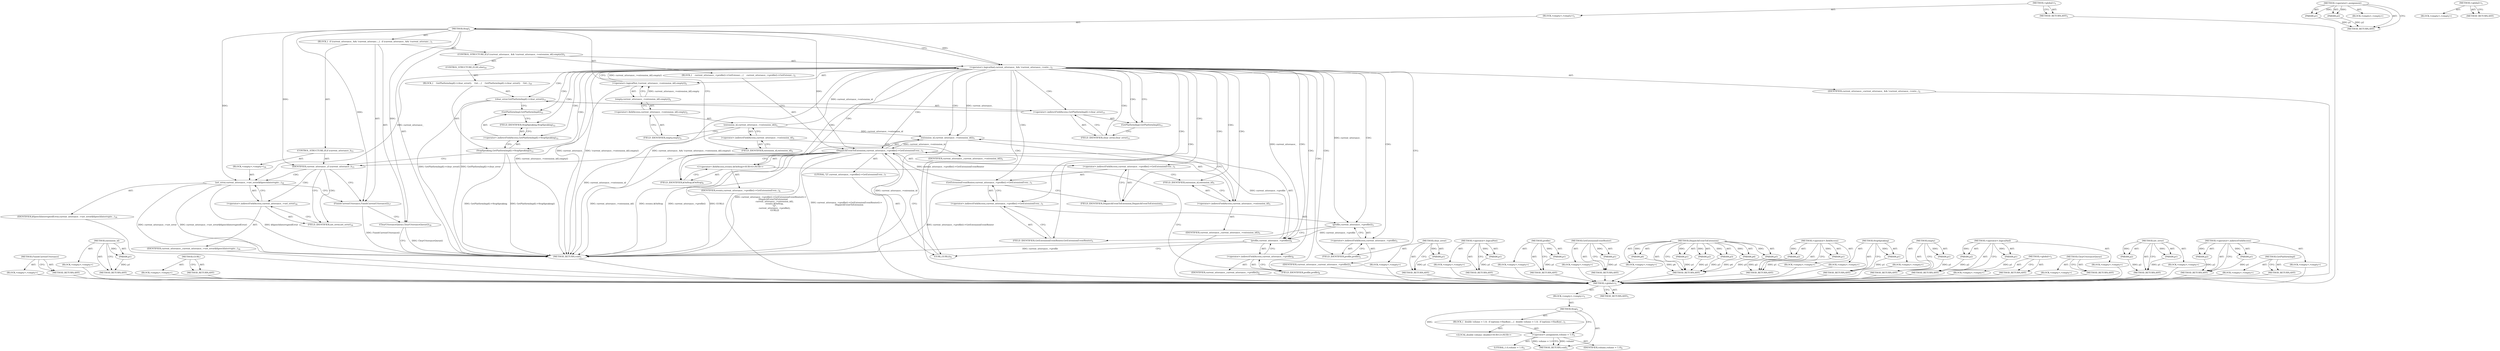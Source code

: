digraph "&lt;global&gt;" {
vulnerable_145 [label=<(METHOD,FinishCurrentUtterance)>];
vulnerable_146 [label=<(BLOCK,&lt;empty&gt;,&lt;empty&gt;)>];
vulnerable_147 [label=<(METHOD_RETURN,ANY)>];
vulnerable_100 [label=<(METHOD,extension_id)>];
vulnerable_101 [label=<(PARAM,p1)>];
vulnerable_102 [label=<(BLOCK,&lt;empty&gt;,&lt;empty&gt;)>];
vulnerable_103 [label=<(METHOD_RETURN,ANY)>];
vulnerable_126 [label=<(METHOD,GURL)>];
vulnerable_127 [label=<(BLOCK,&lt;empty&gt;,&lt;empty&gt;)>];
vulnerable_128 [label=<(METHOD_RETURN,ANY)>];
vulnerable_6 [label=<(METHOD,&lt;global&gt;)<SUB>1</SUB>>];
vulnerable_7 [label=<(BLOCK,&lt;empty&gt;,&lt;empty&gt;)<SUB>1</SUB>>];
vulnerable_8 [label=<(METHOD,Stop)<SUB>1</SUB>>];
vulnerable_9 [label=<(BLOCK,{
  if (current_utterance_ &amp;&amp; !current_utteranc...,{
  if (current_utterance_ &amp;&amp; !current_utteranc...)<SUB>1</SUB>>];
vulnerable_10 [label=<(CONTROL_STRUCTURE,IF,if (current_utterance_ &amp;&amp; !current_utterance_-&gt;extension_id().empty()))<SUB>2</SUB>>];
vulnerable_11 [label=<(&lt;operator&gt;.logicalAnd,current_utterance_ &amp;&amp; !current_utterance_-&gt;exte...)<SUB>2</SUB>>];
vulnerable_12 [label=<(IDENTIFIER,current_utterance_,current_utterance_ &amp;&amp; !current_utterance_-&gt;exte...)<SUB>2</SUB>>];
vulnerable_13 [label=<(&lt;operator&gt;.logicalNot,!current_utterance_-&gt;extension_id().empty())<SUB>2</SUB>>];
vulnerable_14 [label=<(empty,current_utterance_-&gt;extension_id().empty())<SUB>2</SUB>>];
vulnerable_15 [label=<(&lt;operator&gt;.fieldAccess,current_utterance_-&gt;extension_id().empty)<SUB>2</SUB>>];
vulnerable_16 [label=<(extension_id,current_utterance_-&gt;extension_id())<SUB>2</SUB>>];
vulnerable_17 [label=<(&lt;operator&gt;.indirectFieldAccess,current_utterance_-&gt;extension_id)<SUB>2</SUB>>];
vulnerable_18 [label=<(IDENTIFIER,current_utterance_,current_utterance_-&gt;extension_id())<SUB>2</SUB>>];
vulnerable_19 [label=<(FIELD_IDENTIFIER,extension_id,extension_id)<SUB>2</SUB>>];
vulnerable_20 [label=<(FIELD_IDENTIFIER,empty,empty)<SUB>2</SUB>>];
vulnerable_21 [label=<(BLOCK,{
    current_utterance_-&gt;profile()-&gt;GetExtensi...,{
    current_utterance_-&gt;profile()-&gt;GetExtensi...)<SUB>2</SUB>>];
vulnerable_22 [label=<(DispatchEventToExtension,current_utterance_-&gt;profile()-&gt;GetExtensionEven...)<SUB>3</SUB>>];
vulnerable_23 [label=<(&lt;operator&gt;.indirectFieldAccess,current_utterance_-&gt;profile()-&gt;GetExtensionEven...)<SUB>3</SUB>>];
vulnerable_24 [label=<(GetExtensionEventRouter,current_utterance_-&gt;profile()-&gt;GetExtensionEven...)<SUB>3</SUB>>];
vulnerable_25 [label=<(&lt;operator&gt;.indirectFieldAccess,current_utterance_-&gt;profile()-&gt;GetExtensionEven...)<SUB>3</SUB>>];
vulnerable_26 [label=<(profile,current_utterance_-&gt;profile())<SUB>3</SUB>>];
vulnerable_27 [label=<(&lt;operator&gt;.indirectFieldAccess,current_utterance_-&gt;profile)<SUB>3</SUB>>];
vulnerable_28 [label=<(IDENTIFIER,current_utterance_,current_utterance_-&gt;profile())<SUB>3</SUB>>];
vulnerable_29 [label=<(FIELD_IDENTIFIER,profile,profile)<SUB>3</SUB>>];
vulnerable_30 [label=<(FIELD_IDENTIFIER,GetExtensionEventRouter,GetExtensionEventRouter)<SUB>3</SUB>>];
vulnerable_31 [label=<(FIELD_IDENTIFIER,DispatchEventToExtension,DispatchEventToExtension)<SUB>3</SUB>>];
vulnerable_32 [label=<(extension_id,current_utterance_-&gt;extension_id())<SUB>5</SUB>>];
vulnerable_33 [label=<(&lt;operator&gt;.indirectFieldAccess,current_utterance_-&gt;extension_id)<SUB>5</SUB>>];
vulnerable_34 [label=<(IDENTIFIER,current_utterance_,current_utterance_-&gt;extension_id())<SUB>5</SUB>>];
vulnerable_35 [label=<(FIELD_IDENTIFIER,extension_id,extension_id)<SUB>5</SUB>>];
vulnerable_36 [label="<(&lt;operator&gt;.fieldAccess,events::kOnStop)<SUB>6</SUB>>"];
vulnerable_37 [label=<(IDENTIFIER,events,current_utterance_-&gt;profile()-&gt;GetExtensionEven...)<SUB>6</SUB>>];
vulnerable_38 [label=<(FIELD_IDENTIFIER,kOnStop,kOnStop)<SUB>6</SUB>>];
vulnerable_39 [label=<(LITERAL,&quot;[]&quot;,current_utterance_-&gt;profile()-&gt;GetExtensionEven...)<SUB>7</SUB>>];
vulnerable_40 [label=<(profile,current_utterance_-&gt;profile())<SUB>8</SUB>>];
vulnerable_41 [label=<(&lt;operator&gt;.indirectFieldAccess,current_utterance_-&gt;profile)<SUB>8</SUB>>];
vulnerable_42 [label=<(IDENTIFIER,current_utterance_,current_utterance_-&gt;profile())<SUB>8</SUB>>];
vulnerable_43 [label=<(FIELD_IDENTIFIER,profile,profile)<SUB>8</SUB>>];
vulnerable_44 [label=<(GURL,GURL())<SUB>9</SUB>>];
vulnerable_45 [label=<(CONTROL_STRUCTURE,ELSE,else)<SUB>10</SUB>>];
vulnerable_46 [label=<(BLOCK,{
    GetPlatformImpl()-&gt;clear_error();
    Get...,{
    GetPlatformImpl()-&gt;clear_error();
    Get...)<SUB>10</SUB>>];
vulnerable_47 [label=<(clear_error,GetPlatformImpl()-&gt;clear_error())<SUB>11</SUB>>];
vulnerable_48 [label=<(&lt;operator&gt;.indirectFieldAccess,GetPlatformImpl()-&gt;clear_error)<SUB>11</SUB>>];
vulnerable_49 [label=<(GetPlatformImpl,GetPlatformImpl())<SUB>11</SUB>>];
vulnerable_50 [label=<(FIELD_IDENTIFIER,clear_error,clear_error)<SUB>11</SUB>>];
vulnerable_51 [label=<(StopSpeaking,GetPlatformImpl()-&gt;StopSpeaking())<SUB>12</SUB>>];
vulnerable_52 [label=<(&lt;operator&gt;.indirectFieldAccess,GetPlatformImpl()-&gt;StopSpeaking)<SUB>12</SUB>>];
vulnerable_53 [label=<(GetPlatformImpl,GetPlatformImpl())<SUB>12</SUB>>];
vulnerable_54 [label=<(FIELD_IDENTIFIER,StopSpeaking,StopSpeaking)<SUB>12</SUB>>];
vulnerable_55 [label=<(CONTROL_STRUCTURE,IF,if (current_utterance_))<SUB>15</SUB>>];
vulnerable_56 [label=<(IDENTIFIER,current_utterance_,if (current_utterance_))<SUB>15</SUB>>];
vulnerable_57 [label=<(BLOCK,&lt;empty&gt;,&lt;empty&gt;)<SUB>16</SUB>>];
vulnerable_58 [label=<(set_error,current_utterance_-&gt;set_error(kSpeechInterrupte...)<SUB>16</SUB>>];
vulnerable_59 [label=<(&lt;operator&gt;.indirectFieldAccess,current_utterance_-&gt;set_error)<SUB>16</SUB>>];
vulnerable_60 [label=<(IDENTIFIER,current_utterance_,current_utterance_-&gt;set_error(kSpeechInterrupte...)<SUB>16</SUB>>];
vulnerable_61 [label=<(FIELD_IDENTIFIER,set_error,set_error)<SUB>16</SUB>>];
vulnerable_62 [label=<(IDENTIFIER,kSpeechInterruptedError,current_utterance_-&gt;set_error(kSpeechInterrupte...)<SUB>16</SUB>>];
vulnerable_63 [label=<(FinishCurrentUtterance,FinishCurrentUtterance())<SUB>17</SUB>>];
vulnerable_64 [label=<(ClearUtteranceQueue,ClearUtteranceQueue())<SUB>18</SUB>>];
vulnerable_65 [label=<(METHOD_RETURN,void)<SUB>1</SUB>>];
vulnerable_67 [label=<(METHOD_RETURN,ANY)<SUB>1</SUB>>];
vulnerable_129 [label=<(METHOD,clear_error)>];
vulnerable_130 [label=<(PARAM,p1)>];
vulnerable_131 [label=<(BLOCK,&lt;empty&gt;,&lt;empty&gt;)>];
vulnerable_132 [label=<(METHOD_RETURN,ANY)>];
vulnerable_87 [label=<(METHOD,&lt;operator&gt;.logicalNot)>];
vulnerable_88 [label=<(PARAM,p1)>];
vulnerable_89 [label=<(BLOCK,&lt;empty&gt;,&lt;empty&gt;)>];
vulnerable_90 [label=<(METHOD_RETURN,ANY)>];
vulnerable_122 [label=<(METHOD,profile)>];
vulnerable_123 [label=<(PARAM,p1)>];
vulnerable_124 [label=<(BLOCK,&lt;empty&gt;,&lt;empty&gt;)>];
vulnerable_125 [label=<(METHOD_RETURN,ANY)>];
vulnerable_118 [label=<(METHOD,GetExtensionEventRouter)>];
vulnerable_119 [label=<(PARAM,p1)>];
vulnerable_120 [label=<(BLOCK,&lt;empty&gt;,&lt;empty&gt;)>];
vulnerable_121 [label=<(METHOD_RETURN,ANY)>];
vulnerable_109 [label=<(METHOD,DispatchEventToExtension)>];
vulnerable_110 [label=<(PARAM,p1)>];
vulnerable_111 [label=<(PARAM,p2)>];
vulnerable_112 [label=<(PARAM,p3)>];
vulnerable_113 [label=<(PARAM,p4)>];
vulnerable_114 [label=<(PARAM,p5)>];
vulnerable_115 [label=<(PARAM,p6)>];
vulnerable_116 [label=<(BLOCK,&lt;empty&gt;,&lt;empty&gt;)>];
vulnerable_117 [label=<(METHOD_RETURN,ANY)>];
vulnerable_95 [label=<(METHOD,&lt;operator&gt;.fieldAccess)>];
vulnerable_96 [label=<(PARAM,p1)>];
vulnerable_97 [label=<(PARAM,p2)>];
vulnerable_98 [label=<(BLOCK,&lt;empty&gt;,&lt;empty&gt;)>];
vulnerable_99 [label=<(METHOD_RETURN,ANY)>];
vulnerable_136 [label=<(METHOD,StopSpeaking)>];
vulnerable_137 [label=<(PARAM,p1)>];
vulnerable_138 [label=<(BLOCK,&lt;empty&gt;,&lt;empty&gt;)>];
vulnerable_139 [label=<(METHOD_RETURN,ANY)>];
vulnerable_91 [label=<(METHOD,empty)>];
vulnerable_92 [label=<(PARAM,p1)>];
vulnerable_93 [label=<(BLOCK,&lt;empty&gt;,&lt;empty&gt;)>];
vulnerable_94 [label=<(METHOD_RETURN,ANY)>];
vulnerable_82 [label=<(METHOD,&lt;operator&gt;.logicalAnd)>];
vulnerable_83 [label=<(PARAM,p1)>];
vulnerable_84 [label=<(PARAM,p2)>];
vulnerable_85 [label=<(BLOCK,&lt;empty&gt;,&lt;empty&gt;)>];
vulnerable_86 [label=<(METHOD_RETURN,ANY)>];
vulnerable_76 [label=<(METHOD,&lt;global&gt;)<SUB>1</SUB>>];
vulnerable_77 [label=<(BLOCK,&lt;empty&gt;,&lt;empty&gt;)>];
vulnerable_78 [label=<(METHOD_RETURN,ANY)>];
vulnerable_148 [label=<(METHOD,ClearUtteranceQueue)>];
vulnerable_149 [label=<(BLOCK,&lt;empty&gt;,&lt;empty&gt;)>];
vulnerable_150 [label=<(METHOD_RETURN,ANY)>];
vulnerable_140 [label=<(METHOD,set_error)>];
vulnerable_141 [label=<(PARAM,p1)>];
vulnerable_142 [label=<(PARAM,p2)>];
vulnerable_143 [label=<(BLOCK,&lt;empty&gt;,&lt;empty&gt;)>];
vulnerable_144 [label=<(METHOD_RETURN,ANY)>];
vulnerable_104 [label=<(METHOD,&lt;operator&gt;.indirectFieldAccess)>];
vulnerable_105 [label=<(PARAM,p1)>];
vulnerable_106 [label=<(PARAM,p2)>];
vulnerable_107 [label=<(BLOCK,&lt;empty&gt;,&lt;empty&gt;)>];
vulnerable_108 [label=<(METHOD_RETURN,ANY)>];
vulnerable_133 [label=<(METHOD,GetPlatformImpl)>];
vulnerable_134 [label=<(BLOCK,&lt;empty&gt;,&lt;empty&gt;)>];
vulnerable_135 [label=<(METHOD_RETURN,ANY)>];
fixed_6 [label=<(METHOD,&lt;global&gt;)<SUB>1</SUB>>];
fixed_7 [label=<(BLOCK,&lt;empty&gt;,&lt;empty&gt;)<SUB>1</SUB>>];
fixed_8 [label=<(METHOD,Stop)<SUB>1</SUB>>];
fixed_9 [label=<(BLOCK,{
  double volume = 1.0;
  if (options-&gt;HasKey(...,{
  double volume = 1.0;
  if (options-&gt;HasKey(...)<SUB>1</SUB>>];
fixed_10 [label="<(LOCAL,double volume: double)<SUB>2</SUB>>"];
fixed_11 [label=<(&lt;operator&gt;.assignment,volume = 1.0)<SUB>2</SUB>>];
fixed_12 [label=<(IDENTIFIER,volume,volume = 1.0)<SUB>2</SUB>>];
fixed_13 [label=<(LITERAL,1.0,volume = 1.0)<SUB>2</SUB>>];
fixed_14 [label=<(METHOD_RETURN,void)<SUB>1</SUB>>];
fixed_16 [label=<(METHOD_RETURN,ANY)<SUB>1</SUB>>];
fixed_31 [label=<(METHOD,&lt;operator&gt;.assignment)>];
fixed_32 [label=<(PARAM,p1)>];
fixed_33 [label=<(PARAM,p2)>];
fixed_34 [label=<(BLOCK,&lt;empty&gt;,&lt;empty&gt;)>];
fixed_35 [label=<(METHOD_RETURN,ANY)>];
fixed_25 [label=<(METHOD,&lt;global&gt;)<SUB>1</SUB>>];
fixed_26 [label=<(BLOCK,&lt;empty&gt;,&lt;empty&gt;)>];
fixed_27 [label=<(METHOD_RETURN,ANY)>];
vulnerable_145 -> vulnerable_146  [key=0, label="AST: "];
vulnerable_145 -> vulnerable_147  [key=0, label="AST: "];
vulnerable_145 -> vulnerable_147  [key=1, label="CFG: "];
vulnerable_146 -> fixed_6  [key=0];
vulnerable_147 -> fixed_6  [key=0];
vulnerable_100 -> vulnerable_101  [key=0, label="AST: "];
vulnerable_100 -> vulnerable_101  [key=1, label="DDG: "];
vulnerable_100 -> vulnerable_102  [key=0, label="AST: "];
vulnerable_100 -> vulnerable_103  [key=0, label="AST: "];
vulnerable_100 -> vulnerable_103  [key=1, label="CFG: "];
vulnerable_101 -> vulnerable_103  [key=0, label="DDG: p1"];
vulnerable_102 -> fixed_6  [key=0];
vulnerable_103 -> fixed_6  [key=0];
vulnerable_126 -> vulnerable_127  [key=0, label="AST: "];
vulnerable_126 -> vulnerable_128  [key=0, label="AST: "];
vulnerable_126 -> vulnerable_128  [key=1, label="CFG: "];
vulnerable_127 -> fixed_6  [key=0];
vulnerable_128 -> fixed_6  [key=0];
vulnerable_6 -> vulnerable_7  [key=0, label="AST: "];
vulnerable_6 -> vulnerable_67  [key=0, label="AST: "];
vulnerable_6 -> vulnerable_67  [key=1, label="CFG: "];
vulnerable_7 -> vulnerable_8  [key=0, label="AST: "];
vulnerable_8 -> vulnerable_9  [key=0, label="AST: "];
vulnerable_8 -> vulnerable_65  [key=0, label="AST: "];
vulnerable_8 -> vulnerable_11  [key=0, label="CFG: "];
vulnerable_8 -> vulnerable_11  [key=1, label="DDG: "];
vulnerable_8 -> vulnerable_19  [key=0, label="CFG: "];
vulnerable_8 -> vulnerable_63  [key=0, label="DDG: "];
vulnerable_8 -> vulnerable_64  [key=0, label="DDG: "];
vulnerable_8 -> vulnerable_56  [key=0, label="DDG: "];
vulnerable_8 -> vulnerable_22  [key=0, label="DDG: "];
vulnerable_8 -> vulnerable_58  [key=0, label="DDG: "];
vulnerable_9 -> vulnerable_10  [key=0, label="AST: "];
vulnerable_9 -> vulnerable_55  [key=0, label="AST: "];
vulnerable_9 -> vulnerable_63  [key=0, label="AST: "];
vulnerable_9 -> vulnerable_64  [key=0, label="AST: "];
vulnerable_10 -> vulnerable_11  [key=0, label="AST: "];
vulnerable_10 -> vulnerable_21  [key=0, label="AST: "];
vulnerable_10 -> vulnerable_45  [key=0, label="AST: "];
vulnerable_11 -> vulnerable_12  [key=0, label="AST: "];
vulnerable_11 -> vulnerable_13  [key=0, label="AST: "];
vulnerable_11 -> vulnerable_49  [key=0, label="CFG: "];
vulnerable_11 -> vulnerable_49  [key=1, label="CDG: "];
vulnerable_11 -> vulnerable_29  [key=0, label="CFG: "];
vulnerable_11 -> vulnerable_29  [key=1, label="CDG: "];
vulnerable_11 -> vulnerable_65  [key=0, label="DDG: current_utterance_"];
vulnerable_11 -> vulnerable_65  [key=1, label="DDG: !current_utterance_-&gt;extension_id().empty()"];
vulnerable_11 -> vulnerable_65  [key=2, label="DDG: current_utterance_ &amp;&amp; !current_utterance_-&gt;extension_id().empty()"];
vulnerable_11 -> vulnerable_58  [key=0, label="DDG: current_utterance_"];
vulnerable_11 -> vulnerable_32  [key=0, label="DDG: current_utterance_"];
vulnerable_11 -> vulnerable_32  [key=1, label="CDG: "];
vulnerable_11 -> vulnerable_40  [key=0, label="DDG: current_utterance_"];
vulnerable_11 -> vulnerable_40  [key=1, label="CDG: "];
vulnerable_11 -> vulnerable_26  [key=0, label="DDG: current_utterance_"];
vulnerable_11 -> vulnerable_26  [key=1, label="CDG: "];
vulnerable_11 -> vulnerable_24  [key=0, label="CDG: "];
vulnerable_11 -> vulnerable_47  [key=0, label="CDG: "];
vulnerable_11 -> vulnerable_30  [key=0, label="CDG: "];
vulnerable_11 -> vulnerable_48  [key=0, label="CDG: "];
vulnerable_11 -> vulnerable_33  [key=0, label="CDG: "];
vulnerable_11 -> vulnerable_23  [key=0, label="CDG: "];
vulnerable_11 -> vulnerable_51  [key=0, label="CDG: "];
vulnerable_11 -> vulnerable_36  [key=0, label="CDG: "];
vulnerable_11 -> vulnerable_52  [key=0, label="CDG: "];
vulnerable_11 -> vulnerable_53  [key=0, label="CDG: "];
vulnerable_11 -> vulnerable_38  [key=0, label="CDG: "];
vulnerable_11 -> vulnerable_25  [key=0, label="CDG: "];
vulnerable_11 -> vulnerable_22  [key=0, label="CDG: "];
vulnerable_11 -> vulnerable_41  [key=0, label="CDG: "];
vulnerable_11 -> vulnerable_27  [key=0, label="CDG: "];
vulnerable_11 -> vulnerable_50  [key=0, label="CDG: "];
vulnerable_11 -> vulnerable_44  [key=0, label="CDG: "];
vulnerable_11 -> vulnerable_35  [key=0, label="CDG: "];
vulnerable_11 -> vulnerable_54  [key=0, label="CDG: "];
vulnerable_11 -> vulnerable_31  [key=0, label="CDG: "];
vulnerable_11 -> vulnerable_43  [key=0, label="CDG: "];
vulnerable_12 -> fixed_6  [key=0];
vulnerable_13 -> vulnerable_14  [key=0, label="AST: "];
vulnerable_13 -> vulnerable_11  [key=0, label="CFG: "];
vulnerable_13 -> vulnerable_11  [key=1, label="DDG: current_utterance_-&gt;extension_id().empty()"];
vulnerable_13 -> vulnerable_65  [key=0, label="DDG: current_utterance_-&gt;extension_id().empty()"];
vulnerable_14 -> vulnerable_15  [key=0, label="AST: "];
vulnerable_14 -> vulnerable_13  [key=0, label="CFG: "];
vulnerable_14 -> vulnerable_13  [key=1, label="DDG: current_utterance_-&gt;extension_id().empty"];
vulnerable_15 -> vulnerable_16  [key=0, label="AST: "];
vulnerable_15 -> vulnerable_20  [key=0, label="AST: "];
vulnerable_15 -> vulnerable_14  [key=0, label="CFG: "];
vulnerable_16 -> vulnerable_17  [key=0, label="AST: "];
vulnerable_16 -> vulnerable_20  [key=0, label="CFG: "];
vulnerable_16 -> vulnerable_65  [key=0, label="DDG: current_utterance_-&gt;extension_id"];
vulnerable_16 -> vulnerable_11  [key=0, label="DDG: current_utterance_-&gt;extension_id"];
vulnerable_16 -> vulnerable_32  [key=0, label="DDG: current_utterance_-&gt;extension_id"];
vulnerable_17 -> vulnerable_18  [key=0, label="AST: "];
vulnerable_17 -> vulnerable_19  [key=0, label="AST: "];
vulnerable_17 -> vulnerable_16  [key=0, label="CFG: "];
vulnerable_18 -> fixed_6  [key=0];
vulnerable_19 -> vulnerable_17  [key=0, label="CFG: "];
vulnerable_20 -> vulnerable_15  [key=0, label="CFG: "];
vulnerable_21 -> vulnerable_22  [key=0, label="AST: "];
vulnerable_22 -> vulnerable_23  [key=0, label="AST: "];
vulnerable_22 -> vulnerable_32  [key=0, label="AST: "];
vulnerable_22 -> vulnerable_36  [key=0, label="AST: "];
vulnerable_22 -> vulnerable_39  [key=0, label="AST: "];
vulnerable_22 -> vulnerable_40  [key=0, label="AST: "];
vulnerable_22 -> vulnerable_44  [key=0, label="AST: "];
vulnerable_22 -> vulnerable_56  [key=0, label="CFG: "];
vulnerable_22 -> vulnerable_65  [key=0, label="DDG: current_utterance_-&gt;profile()-&gt;GetExtensionEventRouter()-&gt;
        DispatchEventToExtension"];
vulnerable_22 -> vulnerable_65  [key=1, label="DDG: current_utterance_-&gt;extension_id()"];
vulnerable_22 -> vulnerable_65  [key=2, label="DDG: events::kOnStop"];
vulnerable_22 -> vulnerable_65  [key=3, label="DDG: current_utterance_-&gt;profile()"];
vulnerable_22 -> vulnerable_65  [key=4, label="DDG: GURL()"];
vulnerable_22 -> vulnerable_65  [key=5, label="DDG: current_utterance_-&gt;profile()-&gt;GetExtensionEventRouter()-&gt;
        DispatchEventToExtension(
            current_utterance_-&gt;extension_id(),
            events::kOnStop,
            &quot;[]&quot;,
            current_utterance_-&gt;profile(),
            GURL())"];
vulnerable_23 -> vulnerable_24  [key=0, label="AST: "];
vulnerable_23 -> vulnerable_31  [key=0, label="AST: "];
vulnerable_23 -> vulnerable_35  [key=0, label="CFG: "];
vulnerable_24 -> vulnerable_25  [key=0, label="AST: "];
vulnerable_24 -> vulnerable_31  [key=0, label="CFG: "];
vulnerable_24 -> vulnerable_65  [key=0, label="DDG: current_utterance_-&gt;profile()-&gt;GetExtensionEventRouter"];
vulnerable_24 -> vulnerable_22  [key=0, label="DDG: current_utterance_-&gt;profile()-&gt;GetExtensionEventRouter"];
vulnerable_25 -> vulnerable_26  [key=0, label="AST: "];
vulnerable_25 -> vulnerable_30  [key=0, label="AST: "];
vulnerable_25 -> vulnerable_24  [key=0, label="CFG: "];
vulnerable_26 -> vulnerable_27  [key=0, label="AST: "];
vulnerable_26 -> vulnerable_30  [key=0, label="CFG: "];
vulnerable_26 -> vulnerable_40  [key=0, label="DDG: current_utterance_-&gt;profile"];
vulnerable_27 -> vulnerable_28  [key=0, label="AST: "];
vulnerable_27 -> vulnerable_29  [key=0, label="AST: "];
vulnerable_27 -> vulnerable_26  [key=0, label="CFG: "];
vulnerable_28 -> fixed_6  [key=0];
vulnerable_29 -> vulnerable_27  [key=0, label="CFG: "];
vulnerable_30 -> vulnerable_25  [key=0, label="CFG: "];
vulnerable_31 -> vulnerable_23  [key=0, label="CFG: "];
vulnerable_32 -> vulnerable_33  [key=0, label="AST: "];
vulnerable_32 -> vulnerable_38  [key=0, label="CFG: "];
vulnerable_32 -> vulnerable_65  [key=0, label="DDG: current_utterance_-&gt;extension_id"];
vulnerable_32 -> vulnerable_22  [key=0, label="DDG: current_utterance_-&gt;extension_id"];
vulnerable_33 -> vulnerable_34  [key=0, label="AST: "];
vulnerable_33 -> vulnerable_35  [key=0, label="AST: "];
vulnerable_33 -> vulnerable_32  [key=0, label="CFG: "];
vulnerable_34 -> fixed_6  [key=0];
vulnerable_35 -> vulnerable_33  [key=0, label="CFG: "];
vulnerable_36 -> vulnerable_37  [key=0, label="AST: "];
vulnerable_36 -> vulnerable_38  [key=0, label="AST: "];
vulnerable_36 -> vulnerable_43  [key=0, label="CFG: "];
vulnerable_37 -> fixed_6  [key=0];
vulnerable_38 -> vulnerable_36  [key=0, label="CFG: "];
vulnerable_39 -> fixed_6  [key=0];
vulnerable_40 -> vulnerable_41  [key=0, label="AST: "];
vulnerable_40 -> vulnerable_44  [key=0, label="CFG: "];
vulnerable_40 -> vulnerable_65  [key=0, label="DDG: current_utterance_-&gt;profile"];
vulnerable_40 -> vulnerable_22  [key=0, label="DDG: current_utterance_-&gt;profile"];
vulnerable_41 -> vulnerable_42  [key=0, label="AST: "];
vulnerable_41 -> vulnerable_43  [key=0, label="AST: "];
vulnerable_41 -> vulnerable_40  [key=0, label="CFG: "];
vulnerable_42 -> fixed_6  [key=0];
vulnerable_43 -> vulnerable_41  [key=0, label="CFG: "];
vulnerable_44 -> vulnerable_22  [key=0, label="CFG: "];
vulnerable_45 -> vulnerable_46  [key=0, label="AST: "];
vulnerable_46 -> vulnerable_47  [key=0, label="AST: "];
vulnerable_46 -> vulnerable_51  [key=0, label="AST: "];
vulnerable_47 -> vulnerable_48  [key=0, label="AST: "];
vulnerable_47 -> vulnerable_53  [key=0, label="CFG: "];
vulnerable_47 -> vulnerable_65  [key=0, label="DDG: GetPlatformImpl()-&gt;clear_error"];
vulnerable_47 -> vulnerable_65  [key=1, label="DDG: GetPlatformImpl()-&gt;clear_error()"];
vulnerable_48 -> vulnerable_49  [key=0, label="AST: "];
vulnerable_48 -> vulnerable_50  [key=0, label="AST: "];
vulnerable_48 -> vulnerable_47  [key=0, label="CFG: "];
vulnerable_49 -> vulnerable_50  [key=0, label="CFG: "];
vulnerable_50 -> vulnerable_48  [key=0, label="CFG: "];
vulnerable_51 -> vulnerable_52  [key=0, label="AST: "];
vulnerable_51 -> vulnerable_56  [key=0, label="CFG: "];
vulnerable_51 -> vulnerable_65  [key=0, label="DDG: GetPlatformImpl()-&gt;StopSpeaking"];
vulnerable_51 -> vulnerable_65  [key=1, label="DDG: GetPlatformImpl()-&gt;StopSpeaking()"];
vulnerable_52 -> vulnerable_53  [key=0, label="AST: "];
vulnerable_52 -> vulnerable_54  [key=0, label="AST: "];
vulnerable_52 -> vulnerable_51  [key=0, label="CFG: "];
vulnerable_53 -> vulnerable_54  [key=0, label="CFG: "];
vulnerable_54 -> vulnerable_52  [key=0, label="CFG: "];
vulnerable_55 -> vulnerable_56  [key=0, label="AST: "];
vulnerable_55 -> vulnerable_57  [key=0, label="AST: "];
vulnerable_56 -> vulnerable_63  [key=0, label="CFG: "];
vulnerable_56 -> vulnerable_61  [key=0, label="CFG: "];
vulnerable_56 -> vulnerable_61  [key=1, label="CDG: "];
vulnerable_56 -> vulnerable_58  [key=0, label="CDG: "];
vulnerable_56 -> vulnerable_59  [key=0, label="CDG: "];
vulnerable_57 -> vulnerable_58  [key=0, label="AST: "];
vulnerable_58 -> vulnerable_59  [key=0, label="AST: "];
vulnerable_58 -> vulnerable_62  [key=0, label="AST: "];
vulnerable_58 -> vulnerable_63  [key=0, label="CFG: "];
vulnerable_58 -> vulnerable_65  [key=0, label="DDG: current_utterance_-&gt;set_error"];
vulnerable_58 -> vulnerable_65  [key=1, label="DDG: current_utterance_-&gt;set_error(kSpeechInterruptedError)"];
vulnerable_58 -> vulnerable_65  [key=2, label="DDG: kSpeechInterruptedError"];
vulnerable_59 -> vulnerable_60  [key=0, label="AST: "];
vulnerable_59 -> vulnerable_61  [key=0, label="AST: "];
vulnerable_59 -> vulnerable_58  [key=0, label="CFG: "];
vulnerable_60 -> fixed_6  [key=0];
vulnerable_61 -> vulnerable_59  [key=0, label="CFG: "];
vulnerable_62 -> fixed_6  [key=0];
vulnerable_63 -> vulnerable_64  [key=0, label="CFG: "];
vulnerable_63 -> vulnerable_65  [key=0, label="DDG: FinishCurrentUtterance()"];
vulnerable_64 -> vulnerable_65  [key=0, label="CFG: "];
vulnerable_64 -> vulnerable_65  [key=1, label="DDG: ClearUtteranceQueue()"];
vulnerable_65 -> fixed_6  [key=0];
vulnerable_67 -> fixed_6  [key=0];
vulnerable_129 -> vulnerable_130  [key=0, label="AST: "];
vulnerable_129 -> vulnerable_130  [key=1, label="DDG: "];
vulnerable_129 -> vulnerable_131  [key=0, label="AST: "];
vulnerable_129 -> vulnerable_132  [key=0, label="AST: "];
vulnerable_129 -> vulnerable_132  [key=1, label="CFG: "];
vulnerable_130 -> vulnerable_132  [key=0, label="DDG: p1"];
vulnerable_131 -> fixed_6  [key=0];
vulnerable_132 -> fixed_6  [key=0];
vulnerable_87 -> vulnerable_88  [key=0, label="AST: "];
vulnerable_87 -> vulnerable_88  [key=1, label="DDG: "];
vulnerable_87 -> vulnerable_89  [key=0, label="AST: "];
vulnerable_87 -> vulnerable_90  [key=0, label="AST: "];
vulnerable_87 -> vulnerable_90  [key=1, label="CFG: "];
vulnerable_88 -> vulnerable_90  [key=0, label="DDG: p1"];
vulnerable_89 -> fixed_6  [key=0];
vulnerable_90 -> fixed_6  [key=0];
vulnerable_122 -> vulnerable_123  [key=0, label="AST: "];
vulnerable_122 -> vulnerable_123  [key=1, label="DDG: "];
vulnerable_122 -> vulnerable_124  [key=0, label="AST: "];
vulnerable_122 -> vulnerable_125  [key=0, label="AST: "];
vulnerable_122 -> vulnerable_125  [key=1, label="CFG: "];
vulnerable_123 -> vulnerable_125  [key=0, label="DDG: p1"];
vulnerable_124 -> fixed_6  [key=0];
vulnerable_125 -> fixed_6  [key=0];
vulnerable_118 -> vulnerable_119  [key=0, label="AST: "];
vulnerable_118 -> vulnerable_119  [key=1, label="DDG: "];
vulnerable_118 -> vulnerable_120  [key=0, label="AST: "];
vulnerable_118 -> vulnerable_121  [key=0, label="AST: "];
vulnerable_118 -> vulnerable_121  [key=1, label="CFG: "];
vulnerable_119 -> vulnerable_121  [key=0, label="DDG: p1"];
vulnerable_120 -> fixed_6  [key=0];
vulnerable_121 -> fixed_6  [key=0];
vulnerable_109 -> vulnerable_110  [key=0, label="AST: "];
vulnerable_109 -> vulnerable_110  [key=1, label="DDG: "];
vulnerable_109 -> vulnerable_116  [key=0, label="AST: "];
vulnerable_109 -> vulnerable_111  [key=0, label="AST: "];
vulnerable_109 -> vulnerable_111  [key=1, label="DDG: "];
vulnerable_109 -> vulnerable_117  [key=0, label="AST: "];
vulnerable_109 -> vulnerable_117  [key=1, label="CFG: "];
vulnerable_109 -> vulnerable_112  [key=0, label="AST: "];
vulnerable_109 -> vulnerable_112  [key=1, label="DDG: "];
vulnerable_109 -> vulnerable_113  [key=0, label="AST: "];
vulnerable_109 -> vulnerable_113  [key=1, label="DDG: "];
vulnerable_109 -> vulnerable_114  [key=0, label="AST: "];
vulnerable_109 -> vulnerable_114  [key=1, label="DDG: "];
vulnerable_109 -> vulnerable_115  [key=0, label="AST: "];
vulnerable_109 -> vulnerable_115  [key=1, label="DDG: "];
vulnerable_110 -> vulnerable_117  [key=0, label="DDG: p1"];
vulnerable_111 -> vulnerable_117  [key=0, label="DDG: p2"];
vulnerable_112 -> vulnerable_117  [key=0, label="DDG: p3"];
vulnerable_113 -> vulnerable_117  [key=0, label="DDG: p4"];
vulnerable_114 -> vulnerable_117  [key=0, label="DDG: p5"];
vulnerable_115 -> vulnerable_117  [key=0, label="DDG: p6"];
vulnerable_116 -> fixed_6  [key=0];
vulnerable_117 -> fixed_6  [key=0];
vulnerable_95 -> vulnerable_96  [key=0, label="AST: "];
vulnerable_95 -> vulnerable_96  [key=1, label="DDG: "];
vulnerable_95 -> vulnerable_98  [key=0, label="AST: "];
vulnerable_95 -> vulnerable_97  [key=0, label="AST: "];
vulnerable_95 -> vulnerable_97  [key=1, label="DDG: "];
vulnerable_95 -> vulnerable_99  [key=0, label="AST: "];
vulnerable_95 -> vulnerable_99  [key=1, label="CFG: "];
vulnerable_96 -> vulnerable_99  [key=0, label="DDG: p1"];
vulnerable_97 -> vulnerable_99  [key=0, label="DDG: p2"];
vulnerable_98 -> fixed_6  [key=0];
vulnerable_99 -> fixed_6  [key=0];
vulnerable_136 -> vulnerable_137  [key=0, label="AST: "];
vulnerable_136 -> vulnerable_137  [key=1, label="DDG: "];
vulnerable_136 -> vulnerable_138  [key=0, label="AST: "];
vulnerable_136 -> vulnerable_139  [key=0, label="AST: "];
vulnerable_136 -> vulnerable_139  [key=1, label="CFG: "];
vulnerable_137 -> vulnerable_139  [key=0, label="DDG: p1"];
vulnerable_138 -> fixed_6  [key=0];
vulnerable_139 -> fixed_6  [key=0];
vulnerable_91 -> vulnerable_92  [key=0, label="AST: "];
vulnerable_91 -> vulnerable_92  [key=1, label="DDG: "];
vulnerable_91 -> vulnerable_93  [key=0, label="AST: "];
vulnerable_91 -> vulnerable_94  [key=0, label="AST: "];
vulnerable_91 -> vulnerable_94  [key=1, label="CFG: "];
vulnerable_92 -> vulnerable_94  [key=0, label="DDG: p1"];
vulnerable_93 -> fixed_6  [key=0];
vulnerable_94 -> fixed_6  [key=0];
vulnerable_82 -> vulnerable_83  [key=0, label="AST: "];
vulnerable_82 -> vulnerable_83  [key=1, label="DDG: "];
vulnerable_82 -> vulnerable_85  [key=0, label="AST: "];
vulnerable_82 -> vulnerable_84  [key=0, label="AST: "];
vulnerable_82 -> vulnerable_84  [key=1, label="DDG: "];
vulnerable_82 -> vulnerable_86  [key=0, label="AST: "];
vulnerable_82 -> vulnerable_86  [key=1, label="CFG: "];
vulnerable_83 -> vulnerable_86  [key=0, label="DDG: p1"];
vulnerable_84 -> vulnerable_86  [key=0, label="DDG: p2"];
vulnerable_85 -> fixed_6  [key=0];
vulnerable_86 -> fixed_6  [key=0];
vulnerable_76 -> vulnerable_77  [key=0, label="AST: "];
vulnerable_76 -> vulnerable_78  [key=0, label="AST: "];
vulnerable_76 -> vulnerable_78  [key=1, label="CFG: "];
vulnerable_77 -> fixed_6  [key=0];
vulnerable_78 -> fixed_6  [key=0];
vulnerable_148 -> vulnerable_149  [key=0, label="AST: "];
vulnerable_148 -> vulnerable_150  [key=0, label="AST: "];
vulnerable_148 -> vulnerable_150  [key=1, label="CFG: "];
vulnerable_149 -> fixed_6  [key=0];
vulnerable_150 -> fixed_6  [key=0];
vulnerable_140 -> vulnerable_141  [key=0, label="AST: "];
vulnerable_140 -> vulnerable_141  [key=1, label="DDG: "];
vulnerable_140 -> vulnerable_143  [key=0, label="AST: "];
vulnerable_140 -> vulnerable_142  [key=0, label="AST: "];
vulnerable_140 -> vulnerable_142  [key=1, label="DDG: "];
vulnerable_140 -> vulnerable_144  [key=0, label="AST: "];
vulnerable_140 -> vulnerable_144  [key=1, label="CFG: "];
vulnerable_141 -> vulnerable_144  [key=0, label="DDG: p1"];
vulnerable_142 -> vulnerable_144  [key=0, label="DDG: p2"];
vulnerable_143 -> fixed_6  [key=0];
vulnerable_144 -> fixed_6  [key=0];
vulnerable_104 -> vulnerable_105  [key=0, label="AST: "];
vulnerable_104 -> vulnerable_105  [key=1, label="DDG: "];
vulnerable_104 -> vulnerable_107  [key=0, label="AST: "];
vulnerable_104 -> vulnerable_106  [key=0, label="AST: "];
vulnerable_104 -> vulnerable_106  [key=1, label="DDG: "];
vulnerable_104 -> vulnerable_108  [key=0, label="AST: "];
vulnerable_104 -> vulnerable_108  [key=1, label="CFG: "];
vulnerable_105 -> vulnerable_108  [key=0, label="DDG: p1"];
vulnerable_106 -> vulnerable_108  [key=0, label="DDG: p2"];
vulnerable_107 -> fixed_6  [key=0];
vulnerable_108 -> fixed_6  [key=0];
vulnerable_133 -> vulnerable_134  [key=0, label="AST: "];
vulnerable_133 -> vulnerable_135  [key=0, label="AST: "];
vulnerable_133 -> vulnerable_135  [key=1, label="CFG: "];
vulnerable_134 -> fixed_6  [key=0];
vulnerable_135 -> fixed_6  [key=0];
fixed_6 -> fixed_7  [key=0, label="AST: "];
fixed_6 -> fixed_16  [key=0, label="AST: "];
fixed_6 -> fixed_16  [key=1, label="CFG: "];
fixed_7 -> fixed_8  [key=0, label="AST: "];
fixed_8 -> fixed_9  [key=0, label="AST: "];
fixed_8 -> fixed_14  [key=0, label="AST: "];
fixed_8 -> fixed_11  [key=0, label="CFG: "];
fixed_8 -> fixed_11  [key=1, label="DDG: "];
fixed_9 -> fixed_10  [key=0, label="AST: "];
fixed_9 -> fixed_11  [key=0, label="AST: "];
fixed_11 -> fixed_12  [key=0, label="AST: "];
fixed_11 -> fixed_13  [key=0, label="AST: "];
fixed_11 -> fixed_14  [key=0, label="CFG: "];
fixed_11 -> fixed_14  [key=1, label="DDG: volume"];
fixed_11 -> fixed_14  [key=2, label="DDG: volume = 1.0"];
fixed_31 -> fixed_32  [key=0, label="AST: "];
fixed_31 -> fixed_32  [key=1, label="DDG: "];
fixed_31 -> fixed_34  [key=0, label="AST: "];
fixed_31 -> fixed_33  [key=0, label="AST: "];
fixed_31 -> fixed_33  [key=1, label="DDG: "];
fixed_31 -> fixed_35  [key=0, label="AST: "];
fixed_31 -> fixed_35  [key=1, label="CFG: "];
fixed_32 -> fixed_35  [key=0, label="DDG: p1"];
fixed_33 -> fixed_35  [key=0, label="DDG: p2"];
fixed_25 -> fixed_26  [key=0, label="AST: "];
fixed_25 -> fixed_27  [key=0, label="AST: "];
fixed_25 -> fixed_27  [key=1, label="CFG: "];
}
